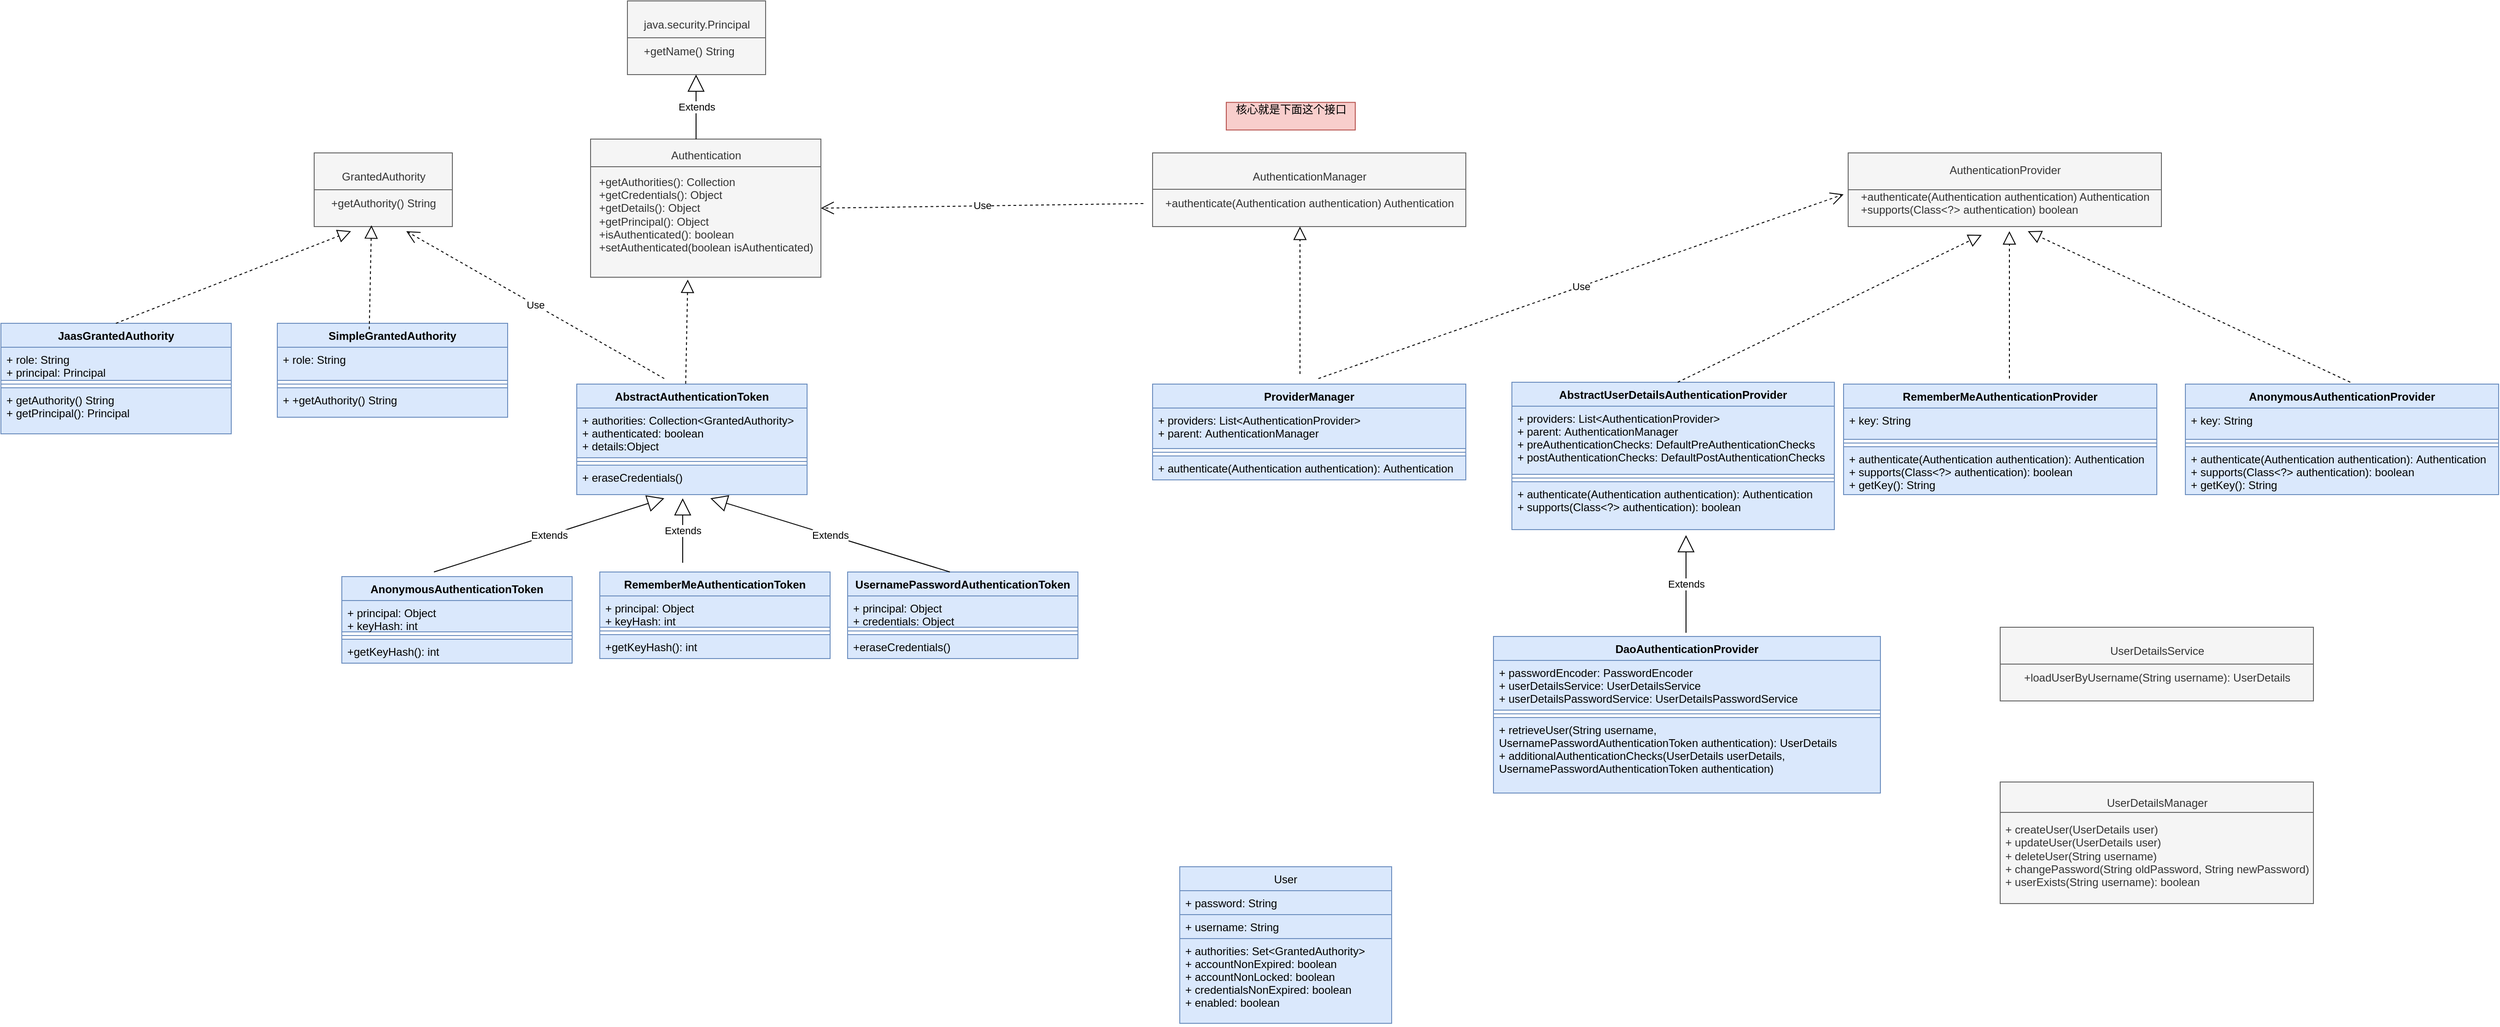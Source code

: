 <mxfile version="10.8.7" type="github"><diagram id="-CkmZ6RsP-RvpmJG7Ibo" name="Authentication"><mxGraphModel dx="2819" dy="1738" grid="1" gridSize="10" guides="1" tooltips="1" connect="1" arrows="1" fold="1" page="1" pageScale="1" pageWidth="827" pageHeight="1169" math="0" shadow="0"><root><mxCell id="0"/><mxCell id="1" parent="0"/><mxCell id="40xpipry9jx7CUjZbB5F-1" value="AuthenticationManager&lt;br&gt;&lt;br&gt;+authenticate(Authentication authentication) Authentication&lt;br&gt;" style="html=1;fillColor=#f5f5f5;strokeColor=#666666;fontColor=#333333;" parent="1" vertex="1"><mxGeometry x="150" y="-25" width="340" height="80" as="geometry"/></mxCell><mxCell id="40xpipry9jx7CUjZbB5F-3" value="ProviderManager" style="swimlane;fontStyle=1;align=center;verticalAlign=top;childLayout=stackLayout;horizontal=1;startSize=26;horizontalStack=0;resizeParent=1;resizeParentMax=0;resizeLast=0;collapsible=1;marginBottom=0;fillColor=#dae8fc;strokeColor=#6c8ebf;" parent="1" vertex="1"><mxGeometry x="150" y="226" width="340" height="104" as="geometry"/></mxCell><mxCell id="40xpipry9jx7CUjZbB5F-4" value="+ providers: List&lt;AuthenticationProvider&gt;&#10;+ parent: AuthenticationManager&#10;" style="text;strokeColor=#6c8ebf;fillColor=#dae8fc;align=left;verticalAlign=top;spacingLeft=4;spacingRight=4;overflow=hidden;rotatable=0;points=[[0,0.5],[1,0.5]];portConstraint=eastwest;" parent="40xpipry9jx7CUjZbB5F-3" vertex="1"><mxGeometry y="26" width="340" height="44" as="geometry"/></mxCell><mxCell id="40xpipry9jx7CUjZbB5F-5" value="" style="line;strokeWidth=1;fillColor=#dae8fc;align=left;verticalAlign=middle;spacingTop=-1;spacingLeft=3;spacingRight=3;rotatable=0;labelPosition=right;points=[];portConstraint=eastwest;strokeColor=#6c8ebf;" parent="40xpipry9jx7CUjZbB5F-3" vertex="1"><mxGeometry y="70" width="340" height="8" as="geometry"/></mxCell><mxCell id="40xpipry9jx7CUjZbB5F-6" value="+ authenticate(Authentication authentication): Authentication" style="text;strokeColor=#6c8ebf;fillColor=#dae8fc;align=left;verticalAlign=top;spacingLeft=4;spacingRight=4;overflow=hidden;rotatable=0;points=[[0,0.5],[1,0.5]];portConstraint=eastwest;" parent="40xpipry9jx7CUjZbB5F-3" vertex="1"><mxGeometry y="78" width="340" height="26" as="geometry"/></mxCell><mxCell id="40xpipry9jx7CUjZbB5F-7" value="AuthenticationProvider&lt;br&gt;&lt;br&gt;+authenticate(Authentication authentication) Authentication&lt;br&gt;&lt;div style=&quot;text-align: left&quot;&gt;&lt;span&gt;+supports(Class&amp;lt;?&amp;gt; authentication)&amp;nbsp;&lt;/span&gt;&lt;span&gt;boolean&amp;nbsp;&lt;/span&gt;&lt;/div&gt;" style="html=1;fillColor=#f5f5f5;strokeColor=#666666;fontColor=#333333;" parent="1" vertex="1"><mxGeometry x="905" y="-25" width="340" height="80" as="geometry"/></mxCell><mxCell id="CA60B5KDpGv0K8LNzwlm-3" value="" style="endArrow=none;html=1;entryX=1;entryY=0.5;entryDx=0;entryDy=0;exitX=0;exitY=0.5;exitDx=0;exitDy=0;fillColor=#f5f5f5;strokeColor=#666666;" parent="1" source="40xpipry9jx7CUjZbB5F-7" target="40xpipry9jx7CUjZbB5F-7" edge="1"><mxGeometry width="50" height="50" relative="1" as="geometry"><mxPoint x="905" y="35" as="sourcePoint"/><mxPoint x="955" y="-5" as="targetPoint"/></mxGeometry></mxCell><mxCell id="CA60B5KDpGv0K8LNzwlm-4" value="" style="endArrow=none;html=1;entryX=1;entryY=0.5;entryDx=0;entryDy=0;exitX=0;exitY=0.5;exitDx=0;exitDy=0;fillColor=#f5f5f5;strokeColor=#666666;" parent="1" edge="1"><mxGeometry width="50" height="50" relative="1" as="geometry"><mxPoint x="150" y="14.5" as="sourcePoint"/><mxPoint x="490" y="14.5" as="targetPoint"/></mxGeometry></mxCell><mxCell id="WZRevkJZx6NJAKdblf9x-1" value="java.security.Principal&lt;br&gt;&lt;br&gt;&lt;div style=&quot;text-align: left&quot;&gt;&lt;span&gt;+getName() String&lt;/span&gt;&lt;/div&gt;" style="html=1;fillColor=#f5f5f5;strokeColor=#666666;fontColor=#333333;" vertex="1" parent="1"><mxGeometry x="-420" y="-190" width="150" height="80" as="geometry"/></mxCell><mxCell id="WZRevkJZx6NJAKdblf9x-2" value="" style="endArrow=none;html=1;exitX=0;exitY=0.5;exitDx=0;exitDy=0;fillColor=#f5f5f5;strokeColor=#666666;" edge="1" parent="1"><mxGeometry width="50" height="50" relative="1" as="geometry"><mxPoint x="-420" y="-150" as="sourcePoint"/><mxPoint x="-270" y="-150" as="targetPoint"/></mxGeometry></mxCell><mxCell id="WZRevkJZx6NJAKdblf9x-3" value="Authentication&lt;br&gt;&lt;br&gt;&lt;div style=&quot;text-align: left&quot;&gt;&lt;span&gt;+getAuthorities(): Collection&lt;/span&gt;&lt;/div&gt;&lt;div style=&quot;text-align: left&quot;&gt;&lt;span&gt;+getCredentials(): Object&lt;/span&gt;&lt;/div&gt;&lt;div style=&quot;text-align: left&quot;&gt;&lt;span&gt;+getDetails(): Object&lt;/span&gt;&lt;/div&gt;&lt;div style=&quot;text-align: left&quot;&gt;&lt;span&gt;+getPrincipal(): Object&lt;/span&gt;&lt;/div&gt;&lt;div style=&quot;text-align: left&quot;&gt;&lt;span&gt;+isAuthenticated(): boolean&lt;/span&gt;&lt;/div&gt;&lt;div style=&quot;text-align: left&quot;&gt;&lt;span&gt;+setAuthenticated(boolean isAuthenticated)&lt;/span&gt;&lt;/div&gt;&lt;div style=&quot;text-align: left&quot;&gt;&lt;br&gt;&lt;/div&gt;" style="html=1;fillColor=#f5f5f5;strokeColor=#666666;fontColor=#333333;" vertex="1" parent="1"><mxGeometry x="-460" y="-40" width="250" height="150" as="geometry"/></mxCell><mxCell id="WZRevkJZx6NJAKdblf9x-4" value="" style="endArrow=none;html=1;exitX=0;exitY=0.5;exitDx=0;exitDy=0;fillColor=#f5f5f5;strokeColor=#666666;" edge="1" parent="1"><mxGeometry width="50" height="50" relative="1" as="geometry"><mxPoint x="-460" y="-10" as="sourcePoint"/><mxPoint x="-210" y="-10" as="targetPoint"/></mxGeometry></mxCell><mxCell id="WZRevkJZx6NJAKdblf9x-5" value="AbstractAuthenticationToken" style="swimlane;fontStyle=1;align=center;verticalAlign=top;childLayout=stackLayout;horizontal=1;startSize=26;horizontalStack=0;resizeParent=1;resizeParentMax=0;resizeLast=0;collapsible=1;marginBottom=0;fillColor=#dae8fc;strokeColor=#6c8ebf;" vertex="1" parent="1"><mxGeometry x="-475" y="226" width="250" height="120" as="geometry"/></mxCell><mxCell id="WZRevkJZx6NJAKdblf9x-6" value="+ authorities: Collection&lt;GrantedAuthority&gt;&#10;+ authenticated: boolean&#10;+ details:Object&#10;" style="text;strokeColor=#6c8ebf;fillColor=#dae8fc;align=left;verticalAlign=top;spacingLeft=4;spacingRight=4;overflow=hidden;rotatable=0;points=[[0,0.5],[1,0.5]];portConstraint=eastwest;" vertex="1" parent="WZRevkJZx6NJAKdblf9x-5"><mxGeometry y="26" width="250" height="54" as="geometry"/></mxCell><mxCell id="WZRevkJZx6NJAKdblf9x-7" value="" style="line;strokeWidth=1;fillColor=#dae8fc;align=left;verticalAlign=middle;spacingTop=-1;spacingLeft=3;spacingRight=3;rotatable=0;labelPosition=right;points=[];portConstraint=eastwest;strokeColor=#6c8ebf;" vertex="1" parent="WZRevkJZx6NJAKdblf9x-5"><mxGeometry y="80" width="250" height="8" as="geometry"/></mxCell><mxCell id="WZRevkJZx6NJAKdblf9x-8" value="+ eraseCredentials()" style="text;strokeColor=#6c8ebf;fillColor=#dae8fc;align=left;verticalAlign=top;spacingLeft=4;spacingRight=4;overflow=hidden;rotatable=0;points=[[0,0.5],[1,0.5]];portConstraint=eastwest;" vertex="1" parent="WZRevkJZx6NJAKdblf9x-5"><mxGeometry y="88" width="250" height="32" as="geometry"/></mxCell><mxCell id="WZRevkJZx6NJAKdblf9x-9" value="UsernamePasswordAuthenticationToken" style="swimlane;fontStyle=1;align=center;verticalAlign=top;childLayout=stackLayout;horizontal=1;startSize=26;horizontalStack=0;resizeParent=1;resizeParentMax=0;resizeLast=0;collapsible=1;marginBottom=0;fillColor=#dae8fc;strokeColor=#6c8ebf;" vertex="1" parent="1"><mxGeometry x="-181" y="430" width="250" height="94" as="geometry"/></mxCell><mxCell id="WZRevkJZx6NJAKdblf9x-10" value="+ principal: Object&#10;+ credentials: Object&#10;" style="text;strokeColor=#6c8ebf;fillColor=#dae8fc;align=left;verticalAlign=top;spacingLeft=4;spacingRight=4;overflow=hidden;rotatable=0;points=[[0,0.5],[1,0.5]];portConstraint=eastwest;" vertex="1" parent="WZRevkJZx6NJAKdblf9x-9"><mxGeometry y="26" width="250" height="34" as="geometry"/></mxCell><mxCell id="WZRevkJZx6NJAKdblf9x-11" value="" style="line;strokeWidth=1;fillColor=#dae8fc;align=left;verticalAlign=middle;spacingTop=-1;spacingLeft=3;spacingRight=3;rotatable=0;labelPosition=right;points=[];portConstraint=eastwest;strokeColor=#6c8ebf;" vertex="1" parent="WZRevkJZx6NJAKdblf9x-9"><mxGeometry y="60" width="250" height="8" as="geometry"/></mxCell><mxCell id="WZRevkJZx6NJAKdblf9x-12" value="+eraseCredentials()" style="text;strokeColor=#6c8ebf;fillColor=#dae8fc;align=left;verticalAlign=top;spacingLeft=4;spacingRight=4;overflow=hidden;rotatable=0;points=[[0,0.5],[1,0.5]];portConstraint=eastwest;" vertex="1" parent="WZRevkJZx6NJAKdblf9x-9"><mxGeometry y="68" width="250" height="26" as="geometry"/></mxCell><mxCell id="WZRevkJZx6NJAKdblf9x-13" value="RememberMeAuthenticationToken" style="swimlane;fontStyle=1;align=center;verticalAlign=top;childLayout=stackLayout;horizontal=1;startSize=26;horizontalStack=0;resizeParent=1;resizeParentMax=0;resizeLast=0;collapsible=1;marginBottom=0;fillColor=#dae8fc;strokeColor=#6c8ebf;" vertex="1" parent="1"><mxGeometry x="-450" y="430" width="250" height="94" as="geometry"/></mxCell><mxCell id="WZRevkJZx6NJAKdblf9x-14" value="+ principal: Object&#10;+ keyHash: int&#10;" style="text;strokeColor=#6c8ebf;fillColor=#dae8fc;align=left;verticalAlign=top;spacingLeft=4;spacingRight=4;overflow=hidden;rotatable=0;points=[[0,0.5],[1,0.5]];portConstraint=eastwest;" vertex="1" parent="WZRevkJZx6NJAKdblf9x-13"><mxGeometry y="26" width="250" height="34" as="geometry"/></mxCell><mxCell id="WZRevkJZx6NJAKdblf9x-15" value="" style="line;strokeWidth=1;fillColor=#dae8fc;align=left;verticalAlign=middle;spacingTop=-1;spacingLeft=3;spacingRight=3;rotatable=0;labelPosition=right;points=[];portConstraint=eastwest;strokeColor=#6c8ebf;" vertex="1" parent="WZRevkJZx6NJAKdblf9x-13"><mxGeometry y="60" width="250" height="8" as="geometry"/></mxCell><mxCell id="WZRevkJZx6NJAKdblf9x-16" value="+getKeyHash(): int" style="text;strokeColor=#6c8ebf;fillColor=#dae8fc;align=left;verticalAlign=top;spacingLeft=4;spacingRight=4;overflow=hidden;rotatable=0;points=[[0,0.5],[1,0.5]];portConstraint=eastwest;" vertex="1" parent="WZRevkJZx6NJAKdblf9x-13"><mxGeometry y="68" width="250" height="26" as="geometry"/></mxCell><mxCell id="WZRevkJZx6NJAKdblf9x-17" value="AbstractUserDetailsAuthenticationProvider" style="swimlane;fontStyle=1;align=center;verticalAlign=top;childLayout=stackLayout;horizontal=1;startSize=26;horizontalStack=0;resizeParent=1;resizeParentMax=0;resizeLast=0;collapsible=1;marginBottom=0;fillColor=#dae8fc;strokeColor=#6c8ebf;" vertex="1" parent="1"><mxGeometry x="540" y="224" width="350" height="160" as="geometry"/></mxCell><mxCell id="WZRevkJZx6NJAKdblf9x-18" value="+ providers: List&lt;AuthenticationProvider&gt;&#10;+ parent: AuthenticationManager&#10;+ preAuthenticationChecks: DefaultPreAuthenticationChecks&#10;+ postAuthenticationChecks: DefaultPostAuthenticationChecks&#10;" style="text;strokeColor=#6c8ebf;fillColor=#dae8fc;align=left;verticalAlign=top;spacingLeft=4;spacingRight=4;overflow=hidden;rotatable=0;points=[[0,0.5],[1,0.5]];portConstraint=eastwest;" vertex="1" parent="WZRevkJZx6NJAKdblf9x-17"><mxGeometry y="26" width="350" height="74" as="geometry"/></mxCell><mxCell id="WZRevkJZx6NJAKdblf9x-19" value="" style="line;strokeWidth=1;fillColor=#dae8fc;align=left;verticalAlign=middle;spacingTop=-1;spacingLeft=3;spacingRight=3;rotatable=0;labelPosition=right;points=[];portConstraint=eastwest;strokeColor=#6c8ebf;" vertex="1" parent="WZRevkJZx6NJAKdblf9x-17"><mxGeometry y="100" width="350" height="8" as="geometry"/></mxCell><mxCell id="WZRevkJZx6NJAKdblf9x-20" value="+ authenticate(Authentication authentication): Authentication&#10;+ supports(Class&lt;?&gt; authentication): boolean&#10;" style="text;strokeColor=#6c8ebf;fillColor=#dae8fc;align=left;verticalAlign=top;spacingLeft=4;spacingRight=4;overflow=hidden;rotatable=0;points=[[0,0.5],[1,0.5]];portConstraint=eastwest;" vertex="1" parent="WZRevkJZx6NJAKdblf9x-17"><mxGeometry y="108" width="350" height="52" as="geometry"/></mxCell><mxCell id="WZRevkJZx6NJAKdblf9x-21" value="RememberMeAuthenticationProvider" style="swimlane;fontStyle=1;align=center;verticalAlign=top;childLayout=stackLayout;horizontal=1;startSize=26;horizontalStack=0;resizeParent=1;resizeParentMax=0;resizeLast=0;collapsible=1;marginBottom=0;fillColor=#dae8fc;strokeColor=#6c8ebf;" vertex="1" parent="1"><mxGeometry x="900" y="226" width="340" height="120" as="geometry"/></mxCell><mxCell id="WZRevkJZx6NJAKdblf9x-22" value="+ key: String&#10;" style="text;strokeColor=#6c8ebf;fillColor=#dae8fc;align=left;verticalAlign=top;spacingLeft=4;spacingRight=4;overflow=hidden;rotatable=0;points=[[0,0.5],[1,0.5]];portConstraint=eastwest;" vertex="1" parent="WZRevkJZx6NJAKdblf9x-21"><mxGeometry y="26" width="340" height="34" as="geometry"/></mxCell><mxCell id="WZRevkJZx6NJAKdblf9x-23" value="" style="line;strokeWidth=1;fillColor=#dae8fc;align=left;verticalAlign=middle;spacingTop=-1;spacingLeft=3;spacingRight=3;rotatable=0;labelPosition=right;points=[];portConstraint=eastwest;strokeColor=#6c8ebf;" vertex="1" parent="WZRevkJZx6NJAKdblf9x-21"><mxGeometry y="60" width="340" height="8" as="geometry"/></mxCell><mxCell id="WZRevkJZx6NJAKdblf9x-24" value="+ authenticate(Authentication authentication): Authentication&#10;+ supports(Class&lt;?&gt; authentication): boolean&#10;+ getKey(): String&#10;" style="text;strokeColor=#6c8ebf;fillColor=#dae8fc;align=left;verticalAlign=top;spacingLeft=4;spacingRight=4;overflow=hidden;rotatable=0;points=[[0,0.5],[1,0.5]];portConstraint=eastwest;" vertex="1" parent="WZRevkJZx6NJAKdblf9x-21"><mxGeometry y="68" width="340" height="52" as="geometry"/></mxCell><mxCell id="WZRevkJZx6NJAKdblf9x-25" value="DaoAuthenticationProvider" style="swimlane;fontStyle=1;align=center;verticalAlign=top;childLayout=stackLayout;horizontal=1;startSize=26;horizontalStack=0;resizeParent=1;resizeParentMax=0;resizeLast=0;collapsible=1;marginBottom=0;fillColor=#dae8fc;strokeColor=#6c8ebf;" vertex="1" parent="1"><mxGeometry x="520" y="500" width="420" height="170" as="geometry"/></mxCell><mxCell id="WZRevkJZx6NJAKdblf9x-26" value="+ passwordEncoder: PasswordEncoder&#10;+ userDetailsService: UserDetailsService&#10;+ userDetailsPasswordService: UserDetailsPasswordService" style="text;strokeColor=#6c8ebf;fillColor=#dae8fc;align=left;verticalAlign=top;spacingLeft=4;spacingRight=4;overflow=hidden;rotatable=0;points=[[0,0.5],[1,0.5]];portConstraint=eastwest;" vertex="1" parent="WZRevkJZx6NJAKdblf9x-25"><mxGeometry y="26" width="420" height="54" as="geometry"/></mxCell><mxCell id="WZRevkJZx6NJAKdblf9x-27" value="" style="line;strokeWidth=1;fillColor=#dae8fc;align=left;verticalAlign=middle;spacingTop=-1;spacingLeft=3;spacingRight=3;rotatable=0;labelPosition=right;points=[];portConstraint=eastwest;strokeColor=#6c8ebf;" vertex="1" parent="WZRevkJZx6NJAKdblf9x-25"><mxGeometry y="80" width="420" height="8" as="geometry"/></mxCell><mxCell id="WZRevkJZx6NJAKdblf9x-28" value="+ retrieveUser(String username,&#10;UsernamePasswordAuthenticationToken authentication): UserDetails&#10;+ additionalAuthenticationChecks(UserDetails userDetails,&#10;UsernamePasswordAuthenticationToken authentication)" style="text;strokeColor=#6c8ebf;fillColor=#dae8fc;align=left;verticalAlign=top;spacingLeft=4;spacingRight=4;overflow=hidden;rotatable=0;points=[[0,0.5],[1,0.5]];portConstraint=eastwest;" vertex="1" parent="WZRevkJZx6NJAKdblf9x-25"><mxGeometry y="88" width="420" height="82" as="geometry"/></mxCell><mxCell id="WZRevkJZx6NJAKdblf9x-29" value="AnonymousAuthenticationToken" style="swimlane;fontStyle=1;align=center;verticalAlign=top;childLayout=stackLayout;horizontal=1;startSize=26;horizontalStack=0;resizeParent=1;resizeParentMax=0;resizeLast=0;collapsible=1;marginBottom=0;fillColor=#dae8fc;strokeColor=#6c8ebf;" vertex="1" parent="1"><mxGeometry x="-730" y="435" width="250" height="94" as="geometry"/></mxCell><mxCell id="WZRevkJZx6NJAKdblf9x-30" value="+ principal: Object&#10;+ keyHash: int&#10;" style="text;strokeColor=#6c8ebf;fillColor=#dae8fc;align=left;verticalAlign=top;spacingLeft=4;spacingRight=4;overflow=hidden;rotatable=0;points=[[0,0.5],[1,0.5]];portConstraint=eastwest;" vertex="1" parent="WZRevkJZx6NJAKdblf9x-29"><mxGeometry y="26" width="250" height="34" as="geometry"/></mxCell><mxCell id="WZRevkJZx6NJAKdblf9x-31" value="" style="line;strokeWidth=1;fillColor=#dae8fc;align=left;verticalAlign=middle;spacingTop=-1;spacingLeft=3;spacingRight=3;rotatable=0;labelPosition=right;points=[];portConstraint=eastwest;strokeColor=#6c8ebf;" vertex="1" parent="WZRevkJZx6NJAKdblf9x-29"><mxGeometry y="60" width="250" height="8" as="geometry"/></mxCell><mxCell id="WZRevkJZx6NJAKdblf9x-32" value="+getKeyHash(): int" style="text;strokeColor=#6c8ebf;fillColor=#dae8fc;align=left;verticalAlign=top;spacingLeft=4;spacingRight=4;overflow=hidden;rotatable=0;points=[[0,0.5],[1,0.5]];portConstraint=eastwest;" vertex="1" parent="WZRevkJZx6NJAKdblf9x-29"><mxGeometry y="68" width="250" height="26" as="geometry"/></mxCell><mxCell id="WZRevkJZx6NJAKdblf9x-33" value="AnonymousAuthenticationProvider" style="swimlane;fontStyle=1;align=center;verticalAlign=top;childLayout=stackLayout;horizontal=1;startSize=26;horizontalStack=0;resizeParent=1;resizeParentMax=0;resizeLast=0;collapsible=1;marginBottom=0;fillColor=#dae8fc;strokeColor=#6c8ebf;" vertex="1" parent="1"><mxGeometry x="1271" y="226" width="340" height="120" as="geometry"/></mxCell><mxCell id="WZRevkJZx6NJAKdblf9x-34" value="+ key: String&#10;" style="text;strokeColor=#6c8ebf;fillColor=#dae8fc;align=left;verticalAlign=top;spacingLeft=4;spacingRight=4;overflow=hidden;rotatable=0;points=[[0,0.5],[1,0.5]];portConstraint=eastwest;" vertex="1" parent="WZRevkJZx6NJAKdblf9x-33"><mxGeometry y="26" width="340" height="34" as="geometry"/></mxCell><mxCell id="WZRevkJZx6NJAKdblf9x-35" value="" style="line;strokeWidth=1;fillColor=#dae8fc;align=left;verticalAlign=middle;spacingTop=-1;spacingLeft=3;spacingRight=3;rotatable=0;labelPosition=right;points=[];portConstraint=eastwest;strokeColor=#6c8ebf;" vertex="1" parent="WZRevkJZx6NJAKdblf9x-33"><mxGeometry y="60" width="340" height="8" as="geometry"/></mxCell><mxCell id="WZRevkJZx6NJAKdblf9x-36" value="+ authenticate(Authentication authentication): Authentication&#10;+ supports(Class&lt;?&gt; authentication): boolean&#10;+ getKey(): String&#10;" style="text;strokeColor=#6c8ebf;fillColor=#dae8fc;align=left;verticalAlign=top;spacingLeft=4;spacingRight=4;overflow=hidden;rotatable=0;points=[[0,0.5],[1,0.5]];portConstraint=eastwest;" vertex="1" parent="WZRevkJZx6NJAKdblf9x-33"><mxGeometry y="68" width="340" height="52" as="geometry"/></mxCell><mxCell id="WZRevkJZx6NJAKdblf9x-37" value="" style="endArrow=block;dashed=1;endFill=0;endSize=12;html=1;" edge="1" parent="1"><mxGeometry width="160" relative="1" as="geometry"><mxPoint x="1080" y="220" as="sourcePoint"/><mxPoint x="1080" y="60" as="targetPoint"/></mxGeometry></mxCell><mxCell id="WZRevkJZx6NJAKdblf9x-38" value="" style="endArrow=block;dashed=1;endFill=0;endSize=12;html=1;" edge="1" parent="1"><mxGeometry width="160" relative="1" as="geometry"><mxPoint x="1450" y="224" as="sourcePoint"/><mxPoint x="1100" y="60" as="targetPoint"/></mxGeometry></mxCell><mxCell id="WZRevkJZx6NJAKdblf9x-39" value="" style="endArrow=block;dashed=1;endFill=0;endSize=12;html=1;" edge="1" parent="1"><mxGeometry width="160" relative="1" as="geometry"><mxPoint x="720" y="224" as="sourcePoint"/><mxPoint x="1050" y="64" as="targetPoint"/></mxGeometry></mxCell><mxCell id="WZRevkJZx6NJAKdblf9x-41" value="" style="endArrow=block;dashed=1;endFill=0;endSize=12;html=1;entryX=0.422;entryY=1.017;entryDx=0;entryDy=0;entryPerimeter=0;exitX=0.473;exitY=-0.004;exitDx=0;exitDy=0;exitPerimeter=0;" edge="1" parent="1" source="WZRevkJZx6NJAKdblf9x-5" target="WZRevkJZx6NJAKdblf9x-3"><mxGeometry width="160" relative="1" as="geometry"><mxPoint x="-550" y="160" as="sourcePoint"/><mxPoint x="-370" y="140" as="targetPoint"/></mxGeometry></mxCell><mxCell id="WZRevkJZx6NJAKdblf9x-42" value="Extends" style="endArrow=block;endSize=16;endFill=0;html=1;" edge="1" parent="1"><mxGeometry width="160" relative="1" as="geometry"><mxPoint x="-360" y="420" as="sourcePoint"/><mxPoint x="-360" y="350" as="targetPoint"/></mxGeometry></mxCell><mxCell id="WZRevkJZx6NJAKdblf9x-43" value="Extends" style="endArrow=block;endSize=16;endFill=0;html=1;" edge="1" parent="1"><mxGeometry width="160" relative="1" as="geometry"><mxPoint x="-630" y="430" as="sourcePoint"/><mxPoint x="-380" y="350" as="targetPoint"/></mxGeometry></mxCell><mxCell id="WZRevkJZx6NJAKdblf9x-44" value="Extends" style="endArrow=block;endSize=16;endFill=0;html=1;" edge="1" parent="1"><mxGeometry width="160" relative="1" as="geometry"><mxPoint x="-70" y="430" as="sourcePoint"/><mxPoint x="-330" y="350" as="targetPoint"/></mxGeometry></mxCell><mxCell id="WZRevkJZx6NJAKdblf9x-45" value="Extends" style="endArrow=block;endSize=16;endFill=0;html=1;" edge="1" parent="1"><mxGeometry width="160" relative="1" as="geometry"><mxPoint x="-345.5" y="-40" as="sourcePoint"/><mxPoint x="-345.5" y="-110" as="targetPoint"/></mxGeometry></mxCell><mxCell id="WZRevkJZx6NJAKdblf9x-46" value="" style="endArrow=block;dashed=1;endFill=0;endSize=12;html=1;" edge="1" parent="1"><mxGeometry width="160" relative="1" as="geometry"><mxPoint x="310" y="215" as="sourcePoint"/><mxPoint x="310" y="55" as="targetPoint"/></mxGeometry></mxCell><mxCell id="WZRevkJZx6NJAKdblf9x-47" value="Extends" style="endArrow=block;endSize=16;endFill=0;html=1;" edge="1" parent="1"><mxGeometry width="160" relative="1" as="geometry"><mxPoint x="729" y="496" as="sourcePoint"/><mxPoint x="729" y="390" as="targetPoint"/></mxGeometry></mxCell><mxCell id="WZRevkJZx6NJAKdblf9x-48" value="Use" style="endArrow=open;endSize=12;dashed=1;html=1;entryX=1;entryY=0.5;entryDx=0;entryDy=0;" edge="1" parent="1" target="WZRevkJZx6NJAKdblf9x-3"><mxGeometry width="160" relative="1" as="geometry"><mxPoint x="140" y="30" as="sourcePoint"/><mxPoint x="100" y="40" as="targetPoint"/></mxGeometry></mxCell><mxCell id="WZRevkJZx6NJAKdblf9x-49" value="Use" style="endArrow=open;endSize=12;dashed=1;html=1;" edge="1" parent="1"><mxGeometry width="160" relative="1" as="geometry"><mxPoint x="330" y="220" as="sourcePoint"/><mxPoint x="900" y="20" as="targetPoint"/></mxGeometry></mxCell><mxCell id="WZRevkJZx6NJAKdblf9x-53" value="GrantedAuthority&lt;br&gt;&lt;br&gt;&lt;div&gt;&lt;span&gt;+getAuthority()&amp;nbsp;String&lt;/span&gt;&lt;/div&gt;" style="html=1;fillColor=#f5f5f5;strokeColor=#666666;fontColor=#333333;" vertex="1" parent="1"><mxGeometry x="-760" y="-25" width="150" height="80" as="geometry"/></mxCell><mxCell id="WZRevkJZx6NJAKdblf9x-54" value="" style="endArrow=none;html=1;exitX=0;exitY=0.5;exitDx=0;exitDy=0;fillColor=#f5f5f5;strokeColor=#666666;" edge="1" parent="1"><mxGeometry width="50" height="50" relative="1" as="geometry"><mxPoint x="-760" y="15" as="sourcePoint"/><mxPoint x="-610" y="15" as="targetPoint"/></mxGeometry></mxCell><mxCell id="WZRevkJZx6NJAKdblf9x-55" value="SimpleGrantedAuthority" style="swimlane;fontStyle=1;align=center;verticalAlign=top;childLayout=stackLayout;horizontal=1;startSize=26;horizontalStack=0;resizeParent=1;resizeParentMax=0;resizeLast=0;collapsible=1;marginBottom=0;fillColor=#dae8fc;strokeColor=#6c8ebf;" vertex="1" parent="1"><mxGeometry x="-800" y="160" width="250" height="102" as="geometry"/></mxCell><mxCell id="WZRevkJZx6NJAKdblf9x-56" value="+ role: String&#10;" style="text;strokeColor=#6c8ebf;fillColor=#dae8fc;align=left;verticalAlign=top;spacingLeft=4;spacingRight=4;overflow=hidden;rotatable=0;points=[[0,0.5],[1,0.5]];portConstraint=eastwest;" vertex="1" parent="WZRevkJZx6NJAKdblf9x-55"><mxGeometry y="26" width="250" height="36" as="geometry"/></mxCell><mxCell id="WZRevkJZx6NJAKdblf9x-57" value="" style="line;strokeWidth=1;fillColor=#dae8fc;align=left;verticalAlign=middle;spacingTop=-1;spacingLeft=3;spacingRight=3;rotatable=0;labelPosition=right;points=[];portConstraint=eastwest;strokeColor=#6c8ebf;" vertex="1" parent="WZRevkJZx6NJAKdblf9x-55"><mxGeometry y="62" width="250" height="8" as="geometry"/></mxCell><mxCell id="WZRevkJZx6NJAKdblf9x-58" value="+ +getAuthority() String" style="text;strokeColor=#6c8ebf;fillColor=#dae8fc;align=left;verticalAlign=top;spacingLeft=4;spacingRight=4;overflow=hidden;rotatable=0;points=[[0,0.5],[1,0.5]];portConstraint=eastwest;" vertex="1" parent="WZRevkJZx6NJAKdblf9x-55"><mxGeometry y="70" width="250" height="32" as="geometry"/></mxCell><mxCell id="WZRevkJZx6NJAKdblf9x-59" value="JaasGrantedAuthority" style="swimlane;fontStyle=1;align=center;verticalAlign=top;childLayout=stackLayout;horizontal=1;startSize=26;horizontalStack=0;resizeParent=1;resizeParentMax=0;resizeLast=0;collapsible=1;marginBottom=0;fillColor=#dae8fc;strokeColor=#6c8ebf;" vertex="1" parent="1"><mxGeometry x="-1100" y="160" width="250" height="120" as="geometry"/></mxCell><mxCell id="WZRevkJZx6NJAKdblf9x-60" value="+ role: String&#10;+ principal: Principal&#10;" style="text;strokeColor=#6c8ebf;fillColor=#dae8fc;align=left;verticalAlign=top;spacingLeft=4;spacingRight=4;overflow=hidden;rotatable=0;points=[[0,0.5],[1,0.5]];portConstraint=eastwest;" vertex="1" parent="WZRevkJZx6NJAKdblf9x-59"><mxGeometry y="26" width="250" height="36" as="geometry"/></mxCell><mxCell id="WZRevkJZx6NJAKdblf9x-61" value="" style="line;strokeWidth=1;fillColor=#dae8fc;align=left;verticalAlign=middle;spacingTop=-1;spacingLeft=3;spacingRight=3;rotatable=0;labelPosition=right;points=[];portConstraint=eastwest;strokeColor=#6c8ebf;" vertex="1" parent="WZRevkJZx6NJAKdblf9x-59"><mxGeometry y="62" width="250" height="8" as="geometry"/></mxCell><mxCell id="WZRevkJZx6NJAKdblf9x-62" value="+ getAuthority() String&#10;+ getPrincipal(): Principal&#10;" style="text;strokeColor=#6c8ebf;fillColor=#dae8fc;align=left;verticalAlign=top;spacingLeft=4;spacingRight=4;overflow=hidden;rotatable=0;points=[[0,0.5],[1,0.5]];portConstraint=eastwest;" vertex="1" parent="WZRevkJZx6NJAKdblf9x-59"><mxGeometry y="70" width="250" height="50" as="geometry"/></mxCell><mxCell id="WZRevkJZx6NJAKdblf9x-63" value="Use" style="endArrow=open;endSize=12;dashed=1;html=1;" edge="1" parent="1"><mxGeometry width="160" relative="1" as="geometry"><mxPoint x="-380" y="220" as="sourcePoint"/><mxPoint x="-660" y="60" as="targetPoint"/></mxGeometry></mxCell><mxCell id="WZRevkJZx6NJAKdblf9x-64" value="" style="endArrow=block;dashed=1;endFill=0;endSize=12;html=1;entryX=0.422;entryY=1.017;entryDx=0;entryDy=0;entryPerimeter=0;exitX=0.473;exitY=-0.004;exitDx=0;exitDy=0;exitPerimeter=0;" edge="1" parent="1"><mxGeometry width="160" relative="1" as="geometry"><mxPoint x="-700.206" y="166.529" as="sourcePoint"/><mxPoint x="-697.853" y="53.588" as="targetPoint"/></mxGeometry></mxCell><mxCell id="WZRevkJZx6NJAKdblf9x-65" value="" style="endArrow=block;dashed=1;endFill=0;endSize=12;html=1;exitX=0.473;exitY=-0.004;exitDx=0;exitDy=0;exitPerimeter=0;" edge="1" parent="1"><mxGeometry width="160" relative="1" as="geometry"><mxPoint x="-975.206" y="160.029" as="sourcePoint"/><mxPoint x="-720" y="60" as="targetPoint"/></mxGeometry></mxCell><mxCell id="WZRevkJZx6NJAKdblf9x-66" value="核心就是下面这个接口&lt;br&gt;&lt;br&gt;" style="text;html=1;resizable=0;autosize=1;align=center;verticalAlign=middle;points=[];fillColor=#f8cecc;strokeColor=#b85450;rounded=0;" vertex="1" parent="1"><mxGeometry x="230" y="-79.853" width="140" height="30" as="geometry"/></mxCell><mxCell id="WZRevkJZx6NJAKdblf9x-67" value="&lt;div style=&quot;text-align: center&quot;&gt;&lt;span&gt;UserDetailsManager&lt;/span&gt;&lt;/div&gt;&lt;div style=&quot;text-align: left&quot;&gt;&lt;br&gt;&lt;/div&gt;&lt;div style=&quot;text-align: left&quot;&gt;&lt;span&gt;+&amp;nbsp;&lt;/span&gt;&lt;span style=&quot;text-align: center&quot;&gt;createUser(UserDetails user)&lt;/span&gt;&lt;/div&gt;&lt;div style=&quot;text-align: left&quot;&gt;&lt;span style=&quot;text-align: center&quot;&gt;+ updateUser(UserDetails user)&lt;/span&gt;&lt;/div&gt;&lt;div style=&quot;text-align: left&quot;&gt;&lt;span&gt;+&amp;nbsp;deleteUser(String username)&lt;/span&gt;&lt;/div&gt;&lt;div style=&quot;text-align: left&quot;&gt;&lt;span&gt;+&amp;nbsp;changePassword(String oldPassword, String newPassword)&lt;/span&gt;&lt;/div&gt;&lt;div style=&quot;text-align: left&quot;&gt;&lt;span&gt;+&amp;nbsp;userExists(String username): boolean&lt;/span&gt;&lt;/div&gt;" style="html=1;fillColor=#f5f5f5;strokeColor=#666666;fontColor=#333333;" vertex="1" parent="1"><mxGeometry x="1070" y="658" width="340" height="132" as="geometry"/></mxCell><mxCell id="WZRevkJZx6NJAKdblf9x-68" value="" style="endArrow=none;html=1;entryX=1;entryY=0.25;entryDx=0;entryDy=0;exitX=0;exitY=0.25;exitDx=0;exitDy=0;fillColor=#f5f5f5;strokeColor=#666666;" edge="1" source="WZRevkJZx6NJAKdblf9x-67" target="WZRevkJZx6NJAKdblf9x-67" parent="1"><mxGeometry width="50" height="50" relative="1" as="geometry"><mxPoint x="1955.059" y="721.235" as="sourcePoint"/><mxPoint x="2005.059" y="681.235" as="targetPoint"/><Array as="points"/></mxGeometry></mxCell><mxCell id="WZRevkJZx6NJAKdblf9x-71" value="User" style="swimlane;fontStyle=0;childLayout=stackLayout;horizontal=1;startSize=26;fillColor=#dae8fc;horizontalStack=0;resizeParent=1;resizeParentMax=0;resizeLast=0;collapsible=1;marginBottom=0;strokeColor=#6c8ebf;" vertex="1" parent="1"><mxGeometry x="179.5" y="750" width="230" height="170" as="geometry"/></mxCell><mxCell id="WZRevkJZx6NJAKdblf9x-72" value="+ password: String" style="text;strokeColor=#6c8ebf;fillColor=#dae8fc;align=left;verticalAlign=top;spacingLeft=4;spacingRight=4;overflow=hidden;rotatable=0;points=[[0,0.5],[1,0.5]];portConstraint=eastwest;" vertex="1" parent="WZRevkJZx6NJAKdblf9x-71"><mxGeometry y="26" width="230" height="26" as="geometry"/></mxCell><mxCell id="WZRevkJZx6NJAKdblf9x-73" value="+ username: String" style="text;strokeColor=#6c8ebf;fillColor=#dae8fc;align=left;verticalAlign=top;spacingLeft=4;spacingRight=4;overflow=hidden;rotatable=0;points=[[0,0.5],[1,0.5]];portConstraint=eastwest;" vertex="1" parent="WZRevkJZx6NJAKdblf9x-71"><mxGeometry y="52" width="230" height="26" as="geometry"/></mxCell><mxCell id="WZRevkJZx6NJAKdblf9x-74" value="+ authorities: Set&lt;GrantedAuthority&gt;&#10;+ accountNonExpired: boolean&#10;+ accountNonLocked: boolean&#10;+ credentialsNonExpired: boolean&#10;+ enabled: boolean&#10;" style="text;strokeColor=#6c8ebf;fillColor=#dae8fc;align=left;verticalAlign=top;spacingLeft=4;spacingRight=4;overflow=hidden;rotatable=0;points=[[0,0.5],[1,0.5]];portConstraint=eastwest;" vertex="1" parent="WZRevkJZx6NJAKdblf9x-71"><mxGeometry y="78" width="230" height="92" as="geometry"/></mxCell><mxCell id="WZRevkJZx6NJAKdblf9x-75" value="UserDetailsService&lt;br&gt;&lt;br&gt;+loadUserByUsername(String username): UserDetails&lt;br&gt;" style="html=1;fillColor=#f5f5f5;strokeColor=#666666;fontColor=#333333;" vertex="1" parent="1"><mxGeometry x="1070" y="490" width="340" height="80" as="geometry"/></mxCell><mxCell id="WZRevkJZx6NJAKdblf9x-76" value="" style="endArrow=none;html=1;entryX=1;entryY=0.5;entryDx=0;entryDy=0;exitX=0;exitY=0.5;exitDx=0;exitDy=0;fillColor=#f5f5f5;strokeColor=#666666;" edge="1" source="WZRevkJZx6NJAKdblf9x-75" target="WZRevkJZx6NJAKdblf9x-75" parent="1"><mxGeometry width="50" height="50" relative="1" as="geometry"><mxPoint x="1070" y="550" as="sourcePoint"/><mxPoint x="1120" y="510" as="targetPoint"/></mxGeometry></mxCell></root></mxGraphModel></diagram><diagram id="KyUvReTBmut7l0fis422" name="ææAuthorization"><mxGraphModel dx="840" dy="484" grid="1" gridSize="10" guides="1" tooltips="1" connect="1" arrows="1" fold="1" page="1" pageScale="1" pageWidth="827" pageHeight="1169" math="0" shadow="0"><root><mxCell id="oUlO757UqEjsQ21KL5Yx-0"/><mxCell id="oUlO757UqEjsQ21KL5Yx-1" parent="oUlO757UqEjsQ21KL5Yx-0"/><mxCell id="VzDfcAAwnABAX3o3z_Vr-0" value="AccessDecisionManager&lt;br&gt;&lt;br&gt;&lt;div style=&quot;text-align: left&quot;&gt;+decide(Authentication authentication, Object object,&lt;span&gt;Collection&amp;lt;ConfigAttribute&amp;gt; configAttributes)&lt;/span&gt;&lt;/div&gt;&lt;div style=&quot;text-align: left&quot;&gt;&lt;span&gt;+&lt;/span&gt;&lt;span&gt;supports(ConfigAttribute attribute) boolean&lt;/span&gt;&lt;/div&gt;&lt;div style=&quot;text-align: left&quot;&gt;&lt;span&gt;+&lt;/span&gt;&lt;span&gt;supports(Class&amp;lt;?&amp;gt; clazz) boolean&lt;/span&gt;&lt;/div&gt;" style="html=1;" parent="oUlO757UqEjsQ21KL5Yx-1" vertex="1"><mxGeometry x="70" y="50" width="550" height="80" as="geometry"/></mxCell><mxCell id="jGLnOE-brkjiyIOvOGNY-0" value="" style="line;strokeWidth=1;fillColor=none;align=left;verticalAlign=middle;spacingTop=-1;spacingLeft=3;spacingRight=3;rotatable=0;labelPosition=right;points=[];portConstraint=eastwest;" parent="oUlO757UqEjsQ21KL5Yx-1" vertex="1"><mxGeometry x="70" y="70" width="550" height="8" as="geometry"/></mxCell><mxCell id="jGLnOE-brkjiyIOvOGNY-1" value="AccessDecisionManager&amp;lt;S&amp;gt;&lt;br&gt;&lt;br&gt;&lt;div style=&quot;text-align: left&quot;&gt;+vote(Authentication authentication, S object,&lt;span&gt;Collection&amp;lt;ConfigAttribute&amp;gt; configAttributes) int&lt;/span&gt;&lt;/div&gt;&lt;div style=&quot;text-align: left&quot;&gt;&lt;span&gt;+&lt;/span&gt;&lt;span&gt;supports(ConfigAttribute attribute) boolean&lt;/span&gt;&lt;/div&gt;&lt;div style=&quot;text-align: left&quot;&gt;&lt;span&gt;+&lt;/span&gt;&lt;span&gt;supports(Class&amp;lt;?&amp;gt; clazz) boolean&lt;/span&gt;&lt;/div&gt;" style="html=1;" parent="oUlO757UqEjsQ21KL5Yx-1" vertex="1"><mxGeometry x="670" y="50" width="550" height="80" as="geometry"/></mxCell><mxCell id="jGLnOE-brkjiyIOvOGNY-2" value="" style="line;strokeWidth=1;fillColor=none;align=left;verticalAlign=middle;spacingTop=-1;spacingLeft=3;spacingRight=3;rotatable=0;labelPosition=right;points=[];portConstraint=eastwest;" parent="oUlO757UqEjsQ21KL5Yx-1" vertex="1"><mxGeometry x="670" y="70" width="550" height="8" as="geometry"/></mxCell></root></mxGraphModel></diagram><diagram id="KFwFTBsxNbWSzNVLmJZy" name="webå®å¨"><mxGraphModel dx="840" dy="484" grid="1" gridSize="10" guides="1" tooltips="1" connect="1" arrows="1" fold="1" page="1" pageScale="1" pageWidth="827" pageHeight="1169" math="0" shadow="0"><root><mxCell id="kGHlGwkrQwkRvByj0q6t-0"/><mxCell id="kGHlGwkrQwkRvByj0q6t-1" parent="kGHlGwkrQwkRvByj0q6t-0"/></root></mxGraphModel></diagram></mxfile>